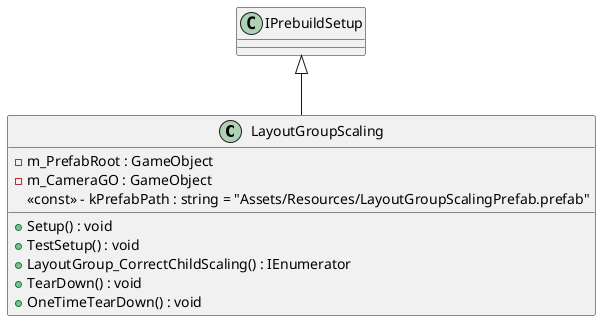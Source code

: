 @startuml
class LayoutGroupScaling {
    - m_PrefabRoot : GameObject
    - m_CameraGO : GameObject
    <<const>> - kPrefabPath : string = "Assets/Resources/LayoutGroupScalingPrefab.prefab"
    + Setup() : void
    + TestSetup() : void
    + LayoutGroup_CorrectChildScaling() : IEnumerator
    + TearDown() : void
    + OneTimeTearDown() : void
}
IPrebuildSetup <|-- LayoutGroupScaling
@enduml
